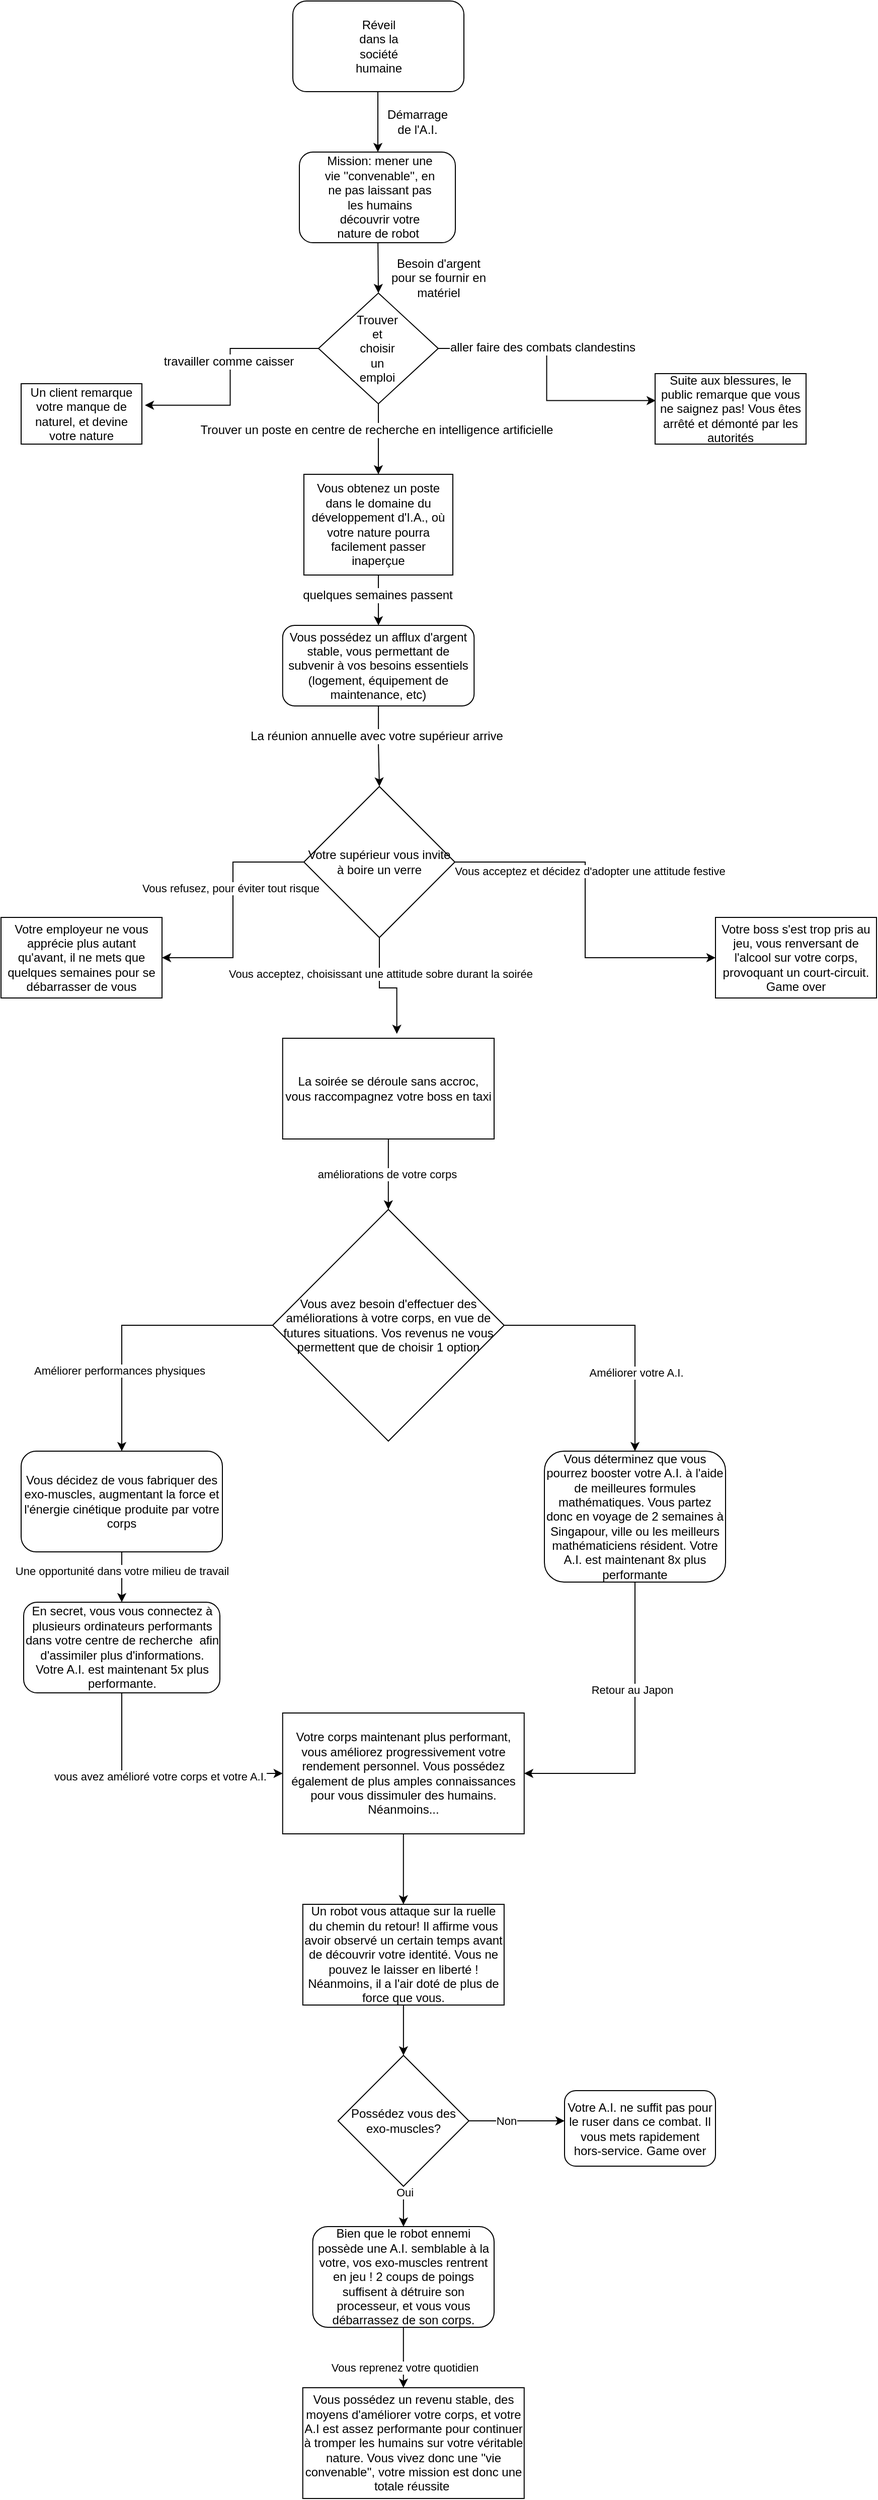 <mxfile version="15.3.8" type="device"><diagram id="jOJgMH5hZLWcLxc13a4E" name="Page-1"><mxGraphModel dx="1422" dy="794" grid="1" gridSize="10" guides="1" tooltips="1" connect="1" arrows="1" fold="1" page="1" pageScale="1" pageWidth="827" pageHeight="1169" math="0" shadow="0"><root><mxCell id="0"/><mxCell id="1" parent="0"/><mxCell id="uYaYsbM3rern1mW5UZqg-1" value="" style="rounded=1;whiteSpace=wrap;html=1;rotation=-180;fontSize=12;" parent="1" vertex="1"><mxGeometry x="310" y="30" width="170" height="90" as="geometry"/></mxCell><mxCell id="uYaYsbM3rern1mW5UZqg-4" value="Réveil dans la société humaine" style="text;html=1;strokeColor=none;fillColor=none;align=center;verticalAlign=middle;whiteSpace=wrap;rounded=0;fontSize=12;" parent="1" vertex="1"><mxGeometry x="367.5" y="57.5" width="55" height="35" as="geometry"/></mxCell><mxCell id="uYaYsbM3rern1mW5UZqg-5" value="" style="endArrow=classic;html=1;fontSize=12;" parent="1" edge="1"><mxGeometry width="50" height="50" relative="1" as="geometry"><mxPoint x="394.5" y="120" as="sourcePoint"/><mxPoint x="394.5" y="180" as="targetPoint"/></mxGeometry></mxCell><mxCell id="uYaYsbM3rern1mW5UZqg-6" value="" style="rounded=1;whiteSpace=wrap;html=1;fontSize=12;" parent="1" vertex="1"><mxGeometry x="316.5" y="180" width="155" height="90" as="geometry"/></mxCell><mxCell id="uYaYsbM3rern1mW5UZqg-7" value="Mission: mener une vie ''convenable'', en ne pas laissant pas les humains découvrir votre nature de robot&amp;nbsp;" style="text;html=1;strokeColor=none;fillColor=none;align=center;verticalAlign=middle;whiteSpace=wrap;rounded=0;fontSize=12;" parent="1" vertex="1"><mxGeometry x="339" y="217.5" width="115" height="15" as="geometry"/></mxCell><mxCell id="uYaYsbM3rern1mW5UZqg-8" value="Démarrage de l'A.I." style="text;html=1;strokeColor=none;fillColor=none;align=center;verticalAlign=middle;whiteSpace=wrap;rounded=0;fontSize=12;" parent="1" vertex="1"><mxGeometry x="414" y="140" width="40" height="20" as="geometry"/></mxCell><mxCell id="uYaYsbM3rern1mW5UZqg-9" value="" style="endArrow=classic;html=1;entryX=0.5;entryY=0;entryDx=0;entryDy=0;fontSize=12;" parent="1" target="uYaYsbM3rern1mW5UZqg-13" edge="1"><mxGeometry width="50" height="50" relative="1" as="geometry"><mxPoint x="394.58" y="270" as="sourcePoint"/><mxPoint x="394.258" y="320.0" as="targetPoint"/></mxGeometry></mxCell><mxCell id="uYaYsbM3rern1mW5UZqg-11" value="Besoin d'argent pour se fournir en matériel" style="text;html=1;strokeColor=none;fillColor=none;align=center;verticalAlign=middle;whiteSpace=wrap;rounded=0;fontSize=12;" parent="1" vertex="1"><mxGeometry x="400" y="300" width="110" height="10" as="geometry"/></mxCell><mxCell id="xZsgnLD394lns2-q8UAC-7" style="edgeStyle=orthogonalEdgeStyle;rounded=0;orthogonalLoop=1;jettySize=auto;html=1;exitX=0;exitY=0.5;exitDx=0;exitDy=0;entryX=1.025;entryY=0.356;entryDx=0;entryDy=0;entryPerimeter=0;fontSize=12;" parent="1" source="uYaYsbM3rern1mW5UZqg-13" target="xZsgnLD394lns2-q8UAC-5" edge="1"><mxGeometry relative="1" as="geometry"/></mxCell><mxCell id="xZsgnLD394lns2-q8UAC-8" value="travailler comme caisser" style="edgeLabel;html=1;align=center;verticalAlign=middle;resizable=0;points=[];fontSize=12;" parent="xZsgnLD394lns2-q8UAC-7" vertex="1" connectable="0"><mxGeometry x="-0.124" y="-2" relative="1" as="geometry"><mxPoint as="offset"/></mxGeometry></mxCell><mxCell id="xZsgnLD394lns2-q8UAC-10" style="edgeStyle=orthogonalEdgeStyle;rounded=0;orthogonalLoop=1;jettySize=auto;html=1;exitX=1;exitY=0.5;exitDx=0;exitDy=0;entryX=0.004;entryY=0.383;entryDx=0;entryDy=0;entryPerimeter=0;fontSize=12;" parent="1" source="uYaYsbM3rern1mW5UZqg-13" target="xZsgnLD394lns2-q8UAC-9" edge="1"><mxGeometry relative="1" as="geometry"/></mxCell><mxCell id="xZsgnLD394lns2-q8UAC-11" value="aller faire des combats clandestins" style="edgeLabel;html=1;align=center;verticalAlign=middle;resizable=0;points=[];fontSize=12;" parent="xZsgnLD394lns2-q8UAC-10" vertex="1" connectable="0"><mxGeometry x="-0.229" y="1" relative="1" as="geometry"><mxPoint as="offset"/></mxGeometry></mxCell><mxCell id="xZsgnLD394lns2-q8UAC-13" style="edgeStyle=orthogonalEdgeStyle;rounded=0;orthogonalLoop=1;jettySize=auto;html=1;exitX=0.5;exitY=1;exitDx=0;exitDy=0;entryX=0.5;entryY=0;entryDx=0;entryDy=0;fontSize=12;" parent="1" source="uYaYsbM3rern1mW5UZqg-13" target="xZsgnLD394lns2-q8UAC-12" edge="1"><mxGeometry relative="1" as="geometry"/></mxCell><mxCell id="xZsgnLD394lns2-q8UAC-15" value="Trouver un poste en centre de recherche en intelligence artificielle" style="edgeLabel;html=1;align=center;verticalAlign=middle;resizable=0;points=[];fontSize=12;" parent="xZsgnLD394lns2-q8UAC-13" vertex="1" connectable="0"><mxGeometry x="-0.271" y="-2" relative="1" as="geometry"><mxPoint as="offset"/></mxGeometry></mxCell><mxCell id="uYaYsbM3rern1mW5UZqg-13" value="" style="rhombus;whiteSpace=wrap;html=1;fontSize=12;" parent="1" vertex="1"><mxGeometry x="335.5" y="320" width="119" height="110" as="geometry"/></mxCell><mxCell id="xZsgnLD394lns2-q8UAC-4" value="Trouver et choisir un emploi" style="text;html=1;strokeColor=none;fillColor=none;align=center;verticalAlign=middle;whiteSpace=wrap;rounded=0;fontSize=12;" parent="1" vertex="1"><mxGeometry x="374" y="365" width="40" height="20" as="geometry"/></mxCell><mxCell id="xZsgnLD394lns2-q8UAC-5" value="Un client remarque votre manque de naturel, et devine votre nature" style="rounded=1;whiteSpace=wrap;html=1;arcSize=0;fontSize=12;" parent="1" vertex="1"><mxGeometry x="40" y="410" width="120" height="60" as="geometry"/></mxCell><mxCell id="xZsgnLD394lns2-q8UAC-9" value="Suite aux blessures, le public remarque que vous ne saignez pas! Vous êtes arrêté et démonté par les autorités" style="rounded=0;whiteSpace=wrap;html=1;fontSize=12;" parent="1" vertex="1"><mxGeometry x="670" y="400" width="150" height="70" as="geometry"/></mxCell><mxCell id="xZsgnLD394lns2-q8UAC-19" style="edgeStyle=orthogonalEdgeStyle;rounded=0;orthogonalLoop=1;jettySize=auto;html=1;fontSize=12;" parent="1" source="xZsgnLD394lns2-q8UAC-12" target="xZsgnLD394lns2-q8UAC-18" edge="1"><mxGeometry relative="1" as="geometry"/></mxCell><mxCell id="xZsgnLD394lns2-q8UAC-38" value="quelques semaines passent" style="edgeLabel;html=1;align=center;verticalAlign=middle;resizable=0;points=[];fontSize=12;" parent="xZsgnLD394lns2-q8UAC-19" vertex="1" connectable="0"><mxGeometry x="-0.201" y="-1" relative="1" as="geometry"><mxPoint as="offset"/></mxGeometry></mxCell><mxCell id="xZsgnLD394lns2-q8UAC-12" value="Vous obtenez un poste dans le domaine du développement d'I.A., où votre nature pourra facilement passer inaperçue" style="rounded=0;whiteSpace=wrap;html=1;fontSize=12;" parent="1" vertex="1"><mxGeometry x="321" y="500" width="148" height="100" as="geometry"/></mxCell><mxCell id="xZsgnLD394lns2-q8UAC-40" style="edgeStyle=orthogonalEdgeStyle;rounded=0;orthogonalLoop=1;jettySize=auto;html=1;entryX=0.5;entryY=0;entryDx=0;entryDy=0;fontSize=12;" parent="1" source="xZsgnLD394lns2-q8UAC-18" target="xZsgnLD394lns2-q8UAC-39" edge="1"><mxGeometry relative="1" as="geometry"/></mxCell><mxCell id="xZsgnLD394lns2-q8UAC-41" value="La réunion annuelle avec votre supérieur arrive" style="edgeLabel;html=1;align=center;verticalAlign=middle;resizable=0;points=[];fontSize=12;" parent="xZsgnLD394lns2-q8UAC-40" vertex="1" connectable="0"><mxGeometry x="-0.267" y="-2" relative="1" as="geometry"><mxPoint as="offset"/></mxGeometry></mxCell><mxCell id="xZsgnLD394lns2-q8UAC-18" value="Vous possédez un afflux d'argent stable, vous permettant de subvenir à vos besoins essentiels (logement, équipement de maintenance, etc)" style="rounded=1;whiteSpace=wrap;html=1;fontSize=12;" parent="1" vertex="1"><mxGeometry x="299.88" y="650" width="190.25" height="80" as="geometry"/></mxCell><mxCell id="AHe0vSE6zRvSMRBgLcev-4" style="edgeStyle=orthogonalEdgeStyle;rounded=0;orthogonalLoop=1;jettySize=auto;html=1;exitX=0;exitY=0.5;exitDx=0;exitDy=0;" parent="1" source="xZsgnLD394lns2-q8UAC-39" target="AHe0vSE6zRvSMRBgLcev-5" edge="1"><mxGeometry relative="1" as="geometry"><mxPoint x="190" y="930" as="targetPoint"/></mxGeometry></mxCell><mxCell id="AHe0vSE6zRvSMRBgLcev-6" value="Vous refusez, pour éviter tout risque" style="edgeLabel;html=1;align=center;verticalAlign=middle;resizable=0;points=[];" parent="AHe0vSE6zRvSMRBgLcev-4" vertex="1" connectable="0"><mxGeometry x="-0.185" y="-3" relative="1" as="geometry"><mxPoint as="offset"/></mxGeometry></mxCell><mxCell id="AHe0vSE6zRvSMRBgLcev-7" style="edgeStyle=orthogonalEdgeStyle;rounded=0;orthogonalLoop=1;jettySize=auto;html=1;exitX=1;exitY=0.5;exitDx=0;exitDy=0;" parent="1" source="xZsgnLD394lns2-q8UAC-39" target="AHe0vSE6zRvSMRBgLcev-8" edge="1"><mxGeometry relative="1" as="geometry"><mxPoint x="650" y="930" as="targetPoint"/></mxGeometry></mxCell><mxCell id="AHe0vSE6zRvSMRBgLcev-9" value="Vous acceptez et décidez d'adopter une attitude festive" style="edgeLabel;html=1;align=center;verticalAlign=middle;resizable=0;points=[];" parent="AHe0vSE6zRvSMRBgLcev-7" vertex="1" connectable="0"><mxGeometry x="-0.218" y="4" relative="1" as="geometry"><mxPoint as="offset"/></mxGeometry></mxCell><mxCell id="AHe0vSE6zRvSMRBgLcev-13" style="edgeStyle=orthogonalEdgeStyle;rounded=0;orthogonalLoop=1;jettySize=auto;html=1;exitX=0.5;exitY=1;exitDx=0;exitDy=0;entryX=0.54;entryY=-0.044;entryDx=0;entryDy=0;entryPerimeter=0;" parent="1" source="xZsgnLD394lns2-q8UAC-39" target="AHe0vSE6zRvSMRBgLcev-11" edge="1"><mxGeometry relative="1" as="geometry"/></mxCell><mxCell id="AHe0vSE6zRvSMRBgLcev-14" value="Vous acceptez, choisissant une attitude sobre durant la soirée" style="edgeLabel;html=1;align=center;verticalAlign=middle;resizable=0;points=[];" parent="AHe0vSE6zRvSMRBgLcev-13" vertex="1" connectable="0"><mxGeometry x="-0.362" y="1" relative="1" as="geometry"><mxPoint as="offset"/></mxGeometry></mxCell><mxCell id="xZsgnLD394lns2-q8UAC-39" value="Votre supérieur vous invite à boire un verre" style="rhombus;whiteSpace=wrap;html=1;fontSize=12;" parent="1" vertex="1"><mxGeometry x="321" y="810" width="150" height="150" as="geometry"/></mxCell><mxCell id="AHe0vSE6zRvSMRBgLcev-5" value="Votre employeur ne vous apprécie plus autant qu'avant, il ne mets que quelques semaines pour se débarrasser de vous" style="rounded=0;whiteSpace=wrap;html=1;" parent="1" vertex="1"><mxGeometry x="20" y="940" width="160" height="80" as="geometry"/></mxCell><mxCell id="AHe0vSE6zRvSMRBgLcev-8" value="Votre boss s'est trop pris au jeu, vous renversant de l'alcool sur votre corps, provoquant un court-circuit. Game over" style="rounded=0;whiteSpace=wrap;html=1;" parent="1" vertex="1"><mxGeometry x="730" y="940" width="160" height="80" as="geometry"/></mxCell><mxCell id="AHe0vSE6zRvSMRBgLcev-15" value="améliorations de votre corps&amp;nbsp;" style="edgeStyle=orthogonalEdgeStyle;rounded=0;orthogonalLoop=1;jettySize=auto;html=1;exitX=0.5;exitY=1;exitDx=0;exitDy=0;" parent="1" source="AHe0vSE6zRvSMRBgLcev-11" edge="1"><mxGeometry relative="1" as="geometry"><mxPoint x="404.9" y="1230" as="targetPoint"/><Array as="points"><mxPoint x="405" y="1190"/><mxPoint x="405" y="1190"/></Array></mxGeometry></mxCell><mxCell id="AHe0vSE6zRvSMRBgLcev-11" value="La soirée se déroule sans accroc, vous raccompagnez votre boss en taxi" style="rounded=0;whiteSpace=wrap;html=1;" parent="1" vertex="1"><mxGeometry x="299.88" y="1060" width="210.12" height="100" as="geometry"/></mxCell><mxCell id="AHe0vSE6zRvSMRBgLcev-19" style="edgeStyle=orthogonalEdgeStyle;rounded=0;orthogonalLoop=1;jettySize=auto;html=1;" parent="1" source="AHe0vSE6zRvSMRBgLcev-18" target="AHe0vSE6zRvSMRBgLcev-20" edge="1"><mxGeometry relative="1" as="geometry"><mxPoint x="110" y="1490" as="targetPoint"/></mxGeometry></mxCell><mxCell id="AHe0vSE6zRvSMRBgLcev-21" value="Améliorer performances physiques&amp;nbsp;" style="edgeLabel;html=1;align=center;verticalAlign=middle;resizable=0;points=[];" parent="AHe0vSE6zRvSMRBgLcev-19" vertex="1" connectable="0"><mxGeometry x="0.418" y="-1" relative="1" as="geometry"><mxPoint as="offset"/></mxGeometry></mxCell><mxCell id="AHe0vSE6zRvSMRBgLcev-22" style="edgeStyle=orthogonalEdgeStyle;rounded=0;orthogonalLoop=1;jettySize=auto;html=1;" parent="1" source="AHe0vSE6zRvSMRBgLcev-18" target="AHe0vSE6zRvSMRBgLcev-23" edge="1"><mxGeometry relative="1" as="geometry"><mxPoint x="680" y="1470" as="targetPoint"/></mxGeometry></mxCell><mxCell id="AHe0vSE6zRvSMRBgLcev-24" value="Améliorer votre A.I." style="edgeLabel;html=1;align=center;verticalAlign=middle;resizable=0;points=[];" parent="AHe0vSE6zRvSMRBgLcev-22" vertex="1" connectable="0"><mxGeometry x="0.388" y="1" relative="1" as="geometry"><mxPoint as="offset"/></mxGeometry></mxCell><mxCell id="AHe0vSE6zRvSMRBgLcev-18" value="Vous avez besoin d'effectuer des améliorations à votre corps, en vue de futures situations. Vos revenus ne vous permettent que de choisir 1 option" style="rhombus;whiteSpace=wrap;html=1;" parent="1" vertex="1"><mxGeometry x="289.94" y="1230" width="230" height="230" as="geometry"/></mxCell><mxCell id="AHe0vSE6zRvSMRBgLcev-25" style="edgeStyle=orthogonalEdgeStyle;rounded=0;orthogonalLoop=1;jettySize=auto;html=1;exitX=0.5;exitY=1;exitDx=0;exitDy=0;" parent="1" source="AHe0vSE6zRvSMRBgLcev-20" target="AHe0vSE6zRvSMRBgLcev-26" edge="1"><mxGeometry relative="1" as="geometry"><mxPoint x="140" y="1630" as="targetPoint"/></mxGeometry></mxCell><mxCell id="AHe0vSE6zRvSMRBgLcev-27" value="Une opportunité dans votre milieu de travail" style="edgeLabel;html=1;align=center;verticalAlign=middle;resizable=0;points=[];" parent="AHe0vSE6zRvSMRBgLcev-25" vertex="1" connectable="0"><mxGeometry x="-0.263" relative="1" as="geometry"><mxPoint as="offset"/></mxGeometry></mxCell><mxCell id="AHe0vSE6zRvSMRBgLcev-20" value="Vous décidez de vous fabriquer des exo-muscles, augmentant la force et l'énergie cinétique produite par votre corps" style="rounded=1;whiteSpace=wrap;html=1;" parent="1" vertex="1"><mxGeometry x="40" y="1470" width="200" height="100" as="geometry"/></mxCell><mxCell id="AHe0vSE6zRvSMRBgLcev-30" style="edgeStyle=orthogonalEdgeStyle;rounded=0;orthogonalLoop=1;jettySize=auto;html=1;exitX=0.5;exitY=1;exitDx=0;exitDy=0;entryX=1;entryY=0.5;entryDx=0;entryDy=0;" parent="1" source="AHe0vSE6zRvSMRBgLcev-23" target="AHe0vSE6zRvSMRBgLcev-28" edge="1"><mxGeometry relative="1" as="geometry"/></mxCell><mxCell id="AHe0vSE6zRvSMRBgLcev-31" value="Retour au Japon" style="edgeLabel;html=1;align=center;verticalAlign=middle;resizable=0;points=[];" parent="AHe0vSE6zRvSMRBgLcev-30" vertex="1" connectable="0"><mxGeometry x="-0.291" y="-3" relative="1" as="geometry"><mxPoint as="offset"/></mxGeometry></mxCell><mxCell id="AHe0vSE6zRvSMRBgLcev-23" value="Vous déterminez que vous pourrez booster votre A.I. à l'aide de meilleures formules mathématiques. Vous partez donc en voyage de 2 semaines à Singapour, ville ou les meilleurs mathématiciens résident. Votre A.I. est maintenant 8x plus performante" style="rounded=1;whiteSpace=wrap;html=1;" parent="1" vertex="1"><mxGeometry x="560" y="1470" width="180" height="130" as="geometry"/></mxCell><mxCell id="AHe0vSE6zRvSMRBgLcev-29" style="edgeStyle=orthogonalEdgeStyle;rounded=0;orthogonalLoop=1;jettySize=auto;html=1;exitX=0.5;exitY=1;exitDx=0;exitDy=0;entryX=0;entryY=0.5;entryDx=0;entryDy=0;" parent="1" source="AHe0vSE6zRvSMRBgLcev-26" target="AHe0vSE6zRvSMRBgLcev-28" edge="1"><mxGeometry relative="1" as="geometry"/></mxCell><mxCell id="AHe0vSE6zRvSMRBgLcev-32" value="vous avez amélioré votre corps et votre A.I." style="edgeLabel;html=1;align=center;verticalAlign=middle;resizable=0;points=[];" parent="AHe0vSE6zRvSMRBgLcev-29" vertex="1" connectable="0"><mxGeometry x="-0.018" y="-3" relative="1" as="geometry"><mxPoint as="offset"/></mxGeometry></mxCell><mxCell id="AHe0vSE6zRvSMRBgLcev-26" value="&lt;span&gt;En secret, vous vous connectez à plusieurs ordinateurs performants dans votre centre de recherche&amp;nbsp; afin d'assimiler plus d'informations. Votre A.I. est maintenant 5x plus performante.&lt;/span&gt;" style="rounded=1;whiteSpace=wrap;html=1;" parent="1" vertex="1"><mxGeometry x="42.5" y="1620" width="195" height="90" as="geometry"/></mxCell><mxCell id="AHe0vSE6zRvSMRBgLcev-33" style="edgeStyle=orthogonalEdgeStyle;rounded=0;orthogonalLoop=1;jettySize=auto;html=1;" parent="1" source="AHe0vSE6zRvSMRBgLcev-28" edge="1"><mxGeometry relative="1" as="geometry"><mxPoint x="419.88" y="1920" as="targetPoint"/></mxGeometry></mxCell><mxCell id="AHe0vSE6zRvSMRBgLcev-28" value="Votre corps maintenant plus performant, vous améliorez progressivement votre rendement personnel. Vous possédez également de plus amples connaissances pour vous dissimuler des humains. Néanmoins..." style="rounded=0;whiteSpace=wrap;html=1;" parent="1" vertex="1"><mxGeometry x="299.88" y="1730" width="240" height="120" as="geometry"/></mxCell><mxCell id="AHe0vSE6zRvSMRBgLcev-38" style="edgeStyle=orthogonalEdgeStyle;rounded=0;orthogonalLoop=1;jettySize=auto;html=1;" parent="1" source="AHe0vSE6zRvSMRBgLcev-37" target="AHe0vSE6zRvSMRBgLcev-39" edge="1"><mxGeometry relative="1" as="geometry"><mxPoint x="419.94" y="2080" as="targetPoint"/></mxGeometry></mxCell><mxCell id="AHe0vSE6zRvSMRBgLcev-37" value="Un robot vous attaque sur la ruelle du chemin du retour! Il affirme vous avoir observé un certain temps avant de découvrir votre identité. Vous ne pouvez le laisser en liberté ! Néanmoins, il a l'air doté de plus de force que vous." style="rounded=0;whiteSpace=wrap;html=1;" parent="1" vertex="1"><mxGeometry x="319.94" y="1920" width="200" height="100" as="geometry"/></mxCell><mxCell id="AHe0vSE6zRvSMRBgLcev-40" style="edgeStyle=orthogonalEdgeStyle;rounded=0;orthogonalLoop=1;jettySize=auto;html=1;" parent="1" source="AHe0vSE6zRvSMRBgLcev-39" edge="1"><mxGeometry relative="1" as="geometry"><mxPoint x="580" y="2135" as="targetPoint"/><Array as="points"><mxPoint x="530" y="2135"/><mxPoint x="530" y="2135"/></Array></mxGeometry></mxCell><mxCell id="AHe0vSE6zRvSMRBgLcev-41" value="Non" style="edgeLabel;html=1;align=center;verticalAlign=middle;resizable=0;points=[];" parent="AHe0vSE6zRvSMRBgLcev-40" vertex="1" connectable="0"><mxGeometry x="-0.22" relative="1" as="geometry"><mxPoint as="offset"/></mxGeometry></mxCell><mxCell id="AHe0vSE6zRvSMRBgLcev-43" style="edgeStyle=orthogonalEdgeStyle;rounded=0;orthogonalLoop=1;jettySize=auto;html=1;exitX=0.5;exitY=1;exitDx=0;exitDy=0;" parent="1" source="AHe0vSE6zRvSMRBgLcev-39" target="AHe0vSE6zRvSMRBgLcev-44" edge="1"><mxGeometry relative="1" as="geometry"><mxPoint x="420.333" y="2260" as="targetPoint"/></mxGeometry></mxCell><mxCell id="AHe0vSE6zRvSMRBgLcev-45" value="Oui" style="edgeLabel;html=1;align=center;verticalAlign=middle;resizable=0;points=[];" parent="AHe0vSE6zRvSMRBgLcev-43" vertex="1" connectable="0"><mxGeometry x="-0.72" y="1" relative="1" as="geometry"><mxPoint as="offset"/></mxGeometry></mxCell><mxCell id="AHe0vSE6zRvSMRBgLcev-39" value="Possédez vous des exo-muscles?" style="rhombus;whiteSpace=wrap;html=1;" parent="1" vertex="1"><mxGeometry x="354.94" y="2070" width="130" height="130" as="geometry"/></mxCell><mxCell id="AHe0vSE6zRvSMRBgLcev-42" value="Votre A.I. ne suffit pas pour le ruser dans ce combat. Il vous mets rapidement hors-service. Game over" style="rounded=1;whiteSpace=wrap;html=1;" parent="1" vertex="1"><mxGeometry x="580" y="2105" width="150" height="75" as="geometry"/></mxCell><mxCell id="AHe0vSE6zRvSMRBgLcev-46" style="edgeStyle=orthogonalEdgeStyle;rounded=0;orthogonalLoop=1;jettySize=auto;html=1;" parent="1" source="AHe0vSE6zRvSMRBgLcev-44" target="AHe0vSE6zRvSMRBgLcev-47" edge="1"><mxGeometry relative="1" as="geometry"><mxPoint x="419.885" y="2400" as="targetPoint"/><Array as="points"><mxPoint x="420" y="2380"/><mxPoint x="420" y="2380"/></Array></mxGeometry></mxCell><mxCell id="AHe0vSE6zRvSMRBgLcev-49" value="Vous reprenez votre quotidien" style="edgeLabel;html=1;align=center;verticalAlign=middle;resizable=0;points=[];" parent="AHe0vSE6zRvSMRBgLcev-46" vertex="1" connectable="0"><mxGeometry x="0.32" y="1" relative="1" as="geometry"><mxPoint as="offset"/></mxGeometry></mxCell><mxCell id="AHe0vSE6zRvSMRBgLcev-44" value="Bien que le robot ennemi possède une A.I. semblable à la votre, vos exo-muscles rentrent en jeu ! 2 coups de poings suffisent à détruire son processeur, et vous vous débarrassez de son corps." style="rounded=1;whiteSpace=wrap;html=1;" parent="1" vertex="1"><mxGeometry x="329.77" y="2240" width="180.23" height="100" as="geometry"/></mxCell><mxCell id="AHe0vSE6zRvSMRBgLcev-47" value="Vous possédez un revenu stable, des moyens d'améliorer votre corps, et votre A.I est assez performante pour continuer à tromper les humains sur votre véritable nature. Vous vivez donc une ''vie convenable'', votre mission est donc une totale réussite&amp;nbsp;" style="rounded=0;whiteSpace=wrap;html=1;" parent="1" vertex="1"><mxGeometry x="319.89" y="2400" width="219.99" height="110" as="geometry"/></mxCell></root></mxGraphModel></diagram></mxfile>
